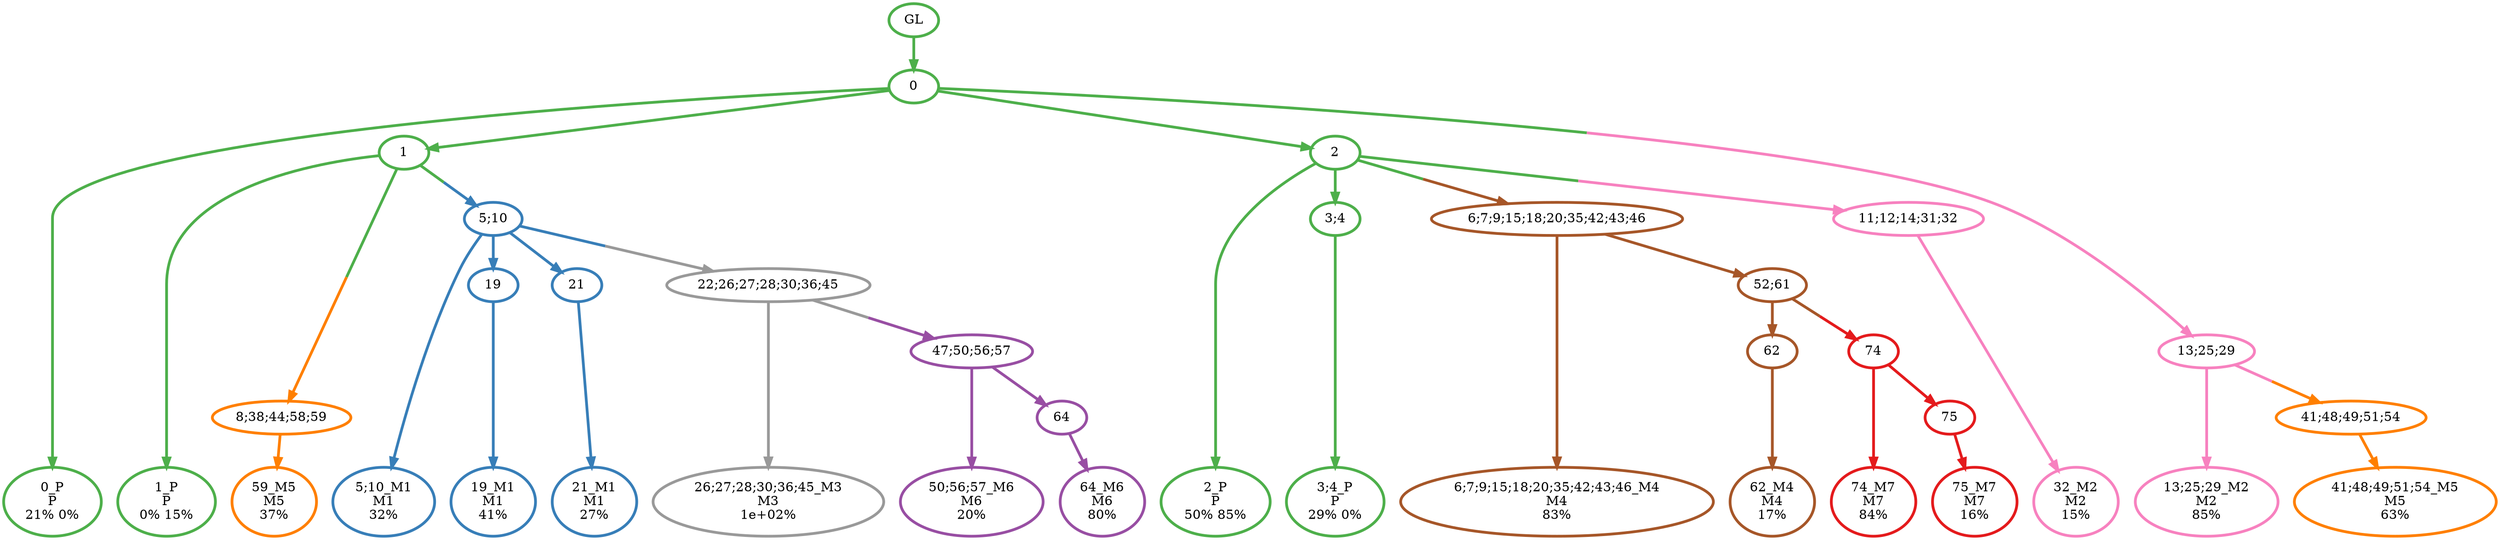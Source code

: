 digraph T {
	{
		rank=same
		35 [penwidth=3,colorscheme=set19,color=3,label="0_P\nP\n21% 0%"]
		33 [penwidth=3,colorscheme=set19,color=3,label="1_P\nP\n0% 15%"]
		31 [penwidth=3,colorscheme=set19,color=3,label="2_P\nP\n50% 85%"]
		29 [penwidth=3,colorscheme=set19,color=3,label="3;4_P\nP\n29% 0%"]
		28 [penwidth=3,colorscheme=set19,color=2,label="5;10_M1\nM1\n32%"]
		26 [penwidth=3,colorscheme=set19,color=2,label="19_M1\nM1\n41%"]
		24 [penwidth=3,colorscheme=set19,color=2,label="21_M1\nM1\n27%"]
		23 [penwidth=3,colorscheme=set19,color=8,label="32_M2\nM2\n15%"]
		22 [penwidth=3,colorscheme=set19,color=8,label="13;25;29_M2\nM2\n85%"]
		21 [penwidth=3,colorscheme=set19,color=9,label="26;27;28;30;36;45_M3\nM3\n1e+02%"]
		20 [penwidth=3,colorscheme=set19,color=7,label="6;7;9;15;18;20;35;42;43;46_M4\nM4\n83%"]
		17 [penwidth=3,colorscheme=set19,color=7,label="62_M4\nM4\n17%"]
		16 [penwidth=3,colorscheme=set19,color=5,label="59_M5\nM5\n37%"]
		15 [penwidth=3,colorscheme=set19,color=5,label="41;48;49;51;54_M5\nM5\n63%"]
		14 [penwidth=3,colorscheme=set19,color=4,label="50;56;57_M6\nM6\n20%"]
		12 [penwidth=3,colorscheme=set19,color=4,label="64_M6\nM6\n80%"]
		11 [penwidth=3,colorscheme=set19,color=1,label="74_M7\nM7\n84%"]
		9 [penwidth=3,colorscheme=set19,color=1,label="75_M7\nM7\n16%"]
	}
	37 [penwidth=3,colorscheme=set19,color=3,label="GL"]
	36 [penwidth=3,colorscheme=set19,color=3,label="0"]
	34 [penwidth=3,colorscheme=set19,color=3,label="1"]
	32 [penwidth=3,colorscheme=set19,color=3,label="2"]
	30 [penwidth=3,colorscheme=set19,color=3,label="3;4"]
	27 [penwidth=3,colorscheme=set19,color=2,label="19"]
	25 [penwidth=3,colorscheme=set19,color=2,label="21"]
	19 [penwidth=3,colorscheme=set19,color=7,label="52;61"]
	18 [penwidth=3,colorscheme=set19,color=7,label="62"]
	13 [penwidth=3,colorscheme=set19,color=4,label="64"]
	10 [penwidth=3,colorscheme=set19,color=1,label="75"]
	8 [penwidth=3,colorscheme=set19,color=1,label="74"]
	7 [penwidth=3,colorscheme=set19,color=4,label="47;50;56;57"]
	6 [penwidth=3,colorscheme=set19,color=5,label="41;48;49;51;54"]
	5 [penwidth=3,colorscheme=set19,color=9,label="22;26;27;28;30;36;45"]
	4 [penwidth=3,colorscheme=set19,color=5,label="8;38;44;58;59"]
	3 [penwidth=3,colorscheme=set19,color=7,label="6;7;9;15;18;20;35;42;43;46"]
	2 [penwidth=3,colorscheme=set19,color=8,label="11;12;14;31;32"]
	1 [penwidth=3,colorscheme=set19,color=8,label="13;25;29"]
	0 [penwidth=3,colorscheme=set19,color=2,label="5;10"]
	37 -> 36 [penwidth=3,colorscheme=set19,color=3]
	36 -> 35 [penwidth=3,colorscheme=set19,color=3]
	36 -> 34 [penwidth=3,colorscheme=set19,color=3]
	36 -> 32 [penwidth=3,colorscheme=set19,color=3]
	36 -> 1 [penwidth=3,colorscheme=set19,color="3;0.5:8"]
	34 -> 33 [penwidth=3,colorscheme=set19,color=3]
	34 -> 4 [penwidth=3,colorscheme=set19,color="3;0.5:5"]
	34 -> 0 [penwidth=3,colorscheme=set19,color="3;0.5:2"]
	32 -> 31 [penwidth=3,colorscheme=set19,color=3]
	32 -> 30 [penwidth=3,colorscheme=set19,color=3]
	32 -> 3 [penwidth=3,colorscheme=set19,color="3;0.5:7"]
	32 -> 2 [penwidth=3,colorscheme=set19,color="3;0.5:8"]
	30 -> 29 [penwidth=3,colorscheme=set19,color=3]
	27 -> 26 [penwidth=3,colorscheme=set19,color=2]
	25 -> 24 [penwidth=3,colorscheme=set19,color=2]
	19 -> 18 [penwidth=3,colorscheme=set19,color=7]
	19 -> 8 [penwidth=3,colorscheme=set19,color="7;0.5:1"]
	18 -> 17 [penwidth=3,colorscheme=set19,color=7]
	13 -> 12 [penwidth=3,colorscheme=set19,color=4]
	10 -> 9 [penwidth=3,colorscheme=set19,color=1]
	8 -> 11 [penwidth=3,colorscheme=set19,color=1]
	8 -> 10 [penwidth=3,colorscheme=set19,color=1]
	7 -> 14 [penwidth=3,colorscheme=set19,color=4]
	7 -> 13 [penwidth=3,colorscheme=set19,color=4]
	6 -> 15 [penwidth=3,colorscheme=set19,color=5]
	5 -> 21 [penwidth=3,colorscheme=set19,color=9]
	5 -> 7 [penwidth=3,colorscheme=set19,color="9;0.5:4"]
	4 -> 16 [penwidth=3,colorscheme=set19,color=5]
	3 -> 20 [penwidth=3,colorscheme=set19,color=7]
	3 -> 19 [penwidth=3,colorscheme=set19,color=7]
	2 -> 23 [penwidth=3,colorscheme=set19,color=8]
	1 -> 22 [penwidth=3,colorscheme=set19,color=8]
	1 -> 6 [penwidth=3,colorscheme=set19,color="8;0.5:5"]
	0 -> 28 [penwidth=3,colorscheme=set19,color=2]
	0 -> 27 [penwidth=3,colorscheme=set19,color=2]
	0 -> 25 [penwidth=3,colorscheme=set19,color=2]
	0 -> 5 [penwidth=3,colorscheme=set19,color="2;0.5:9"]
}
